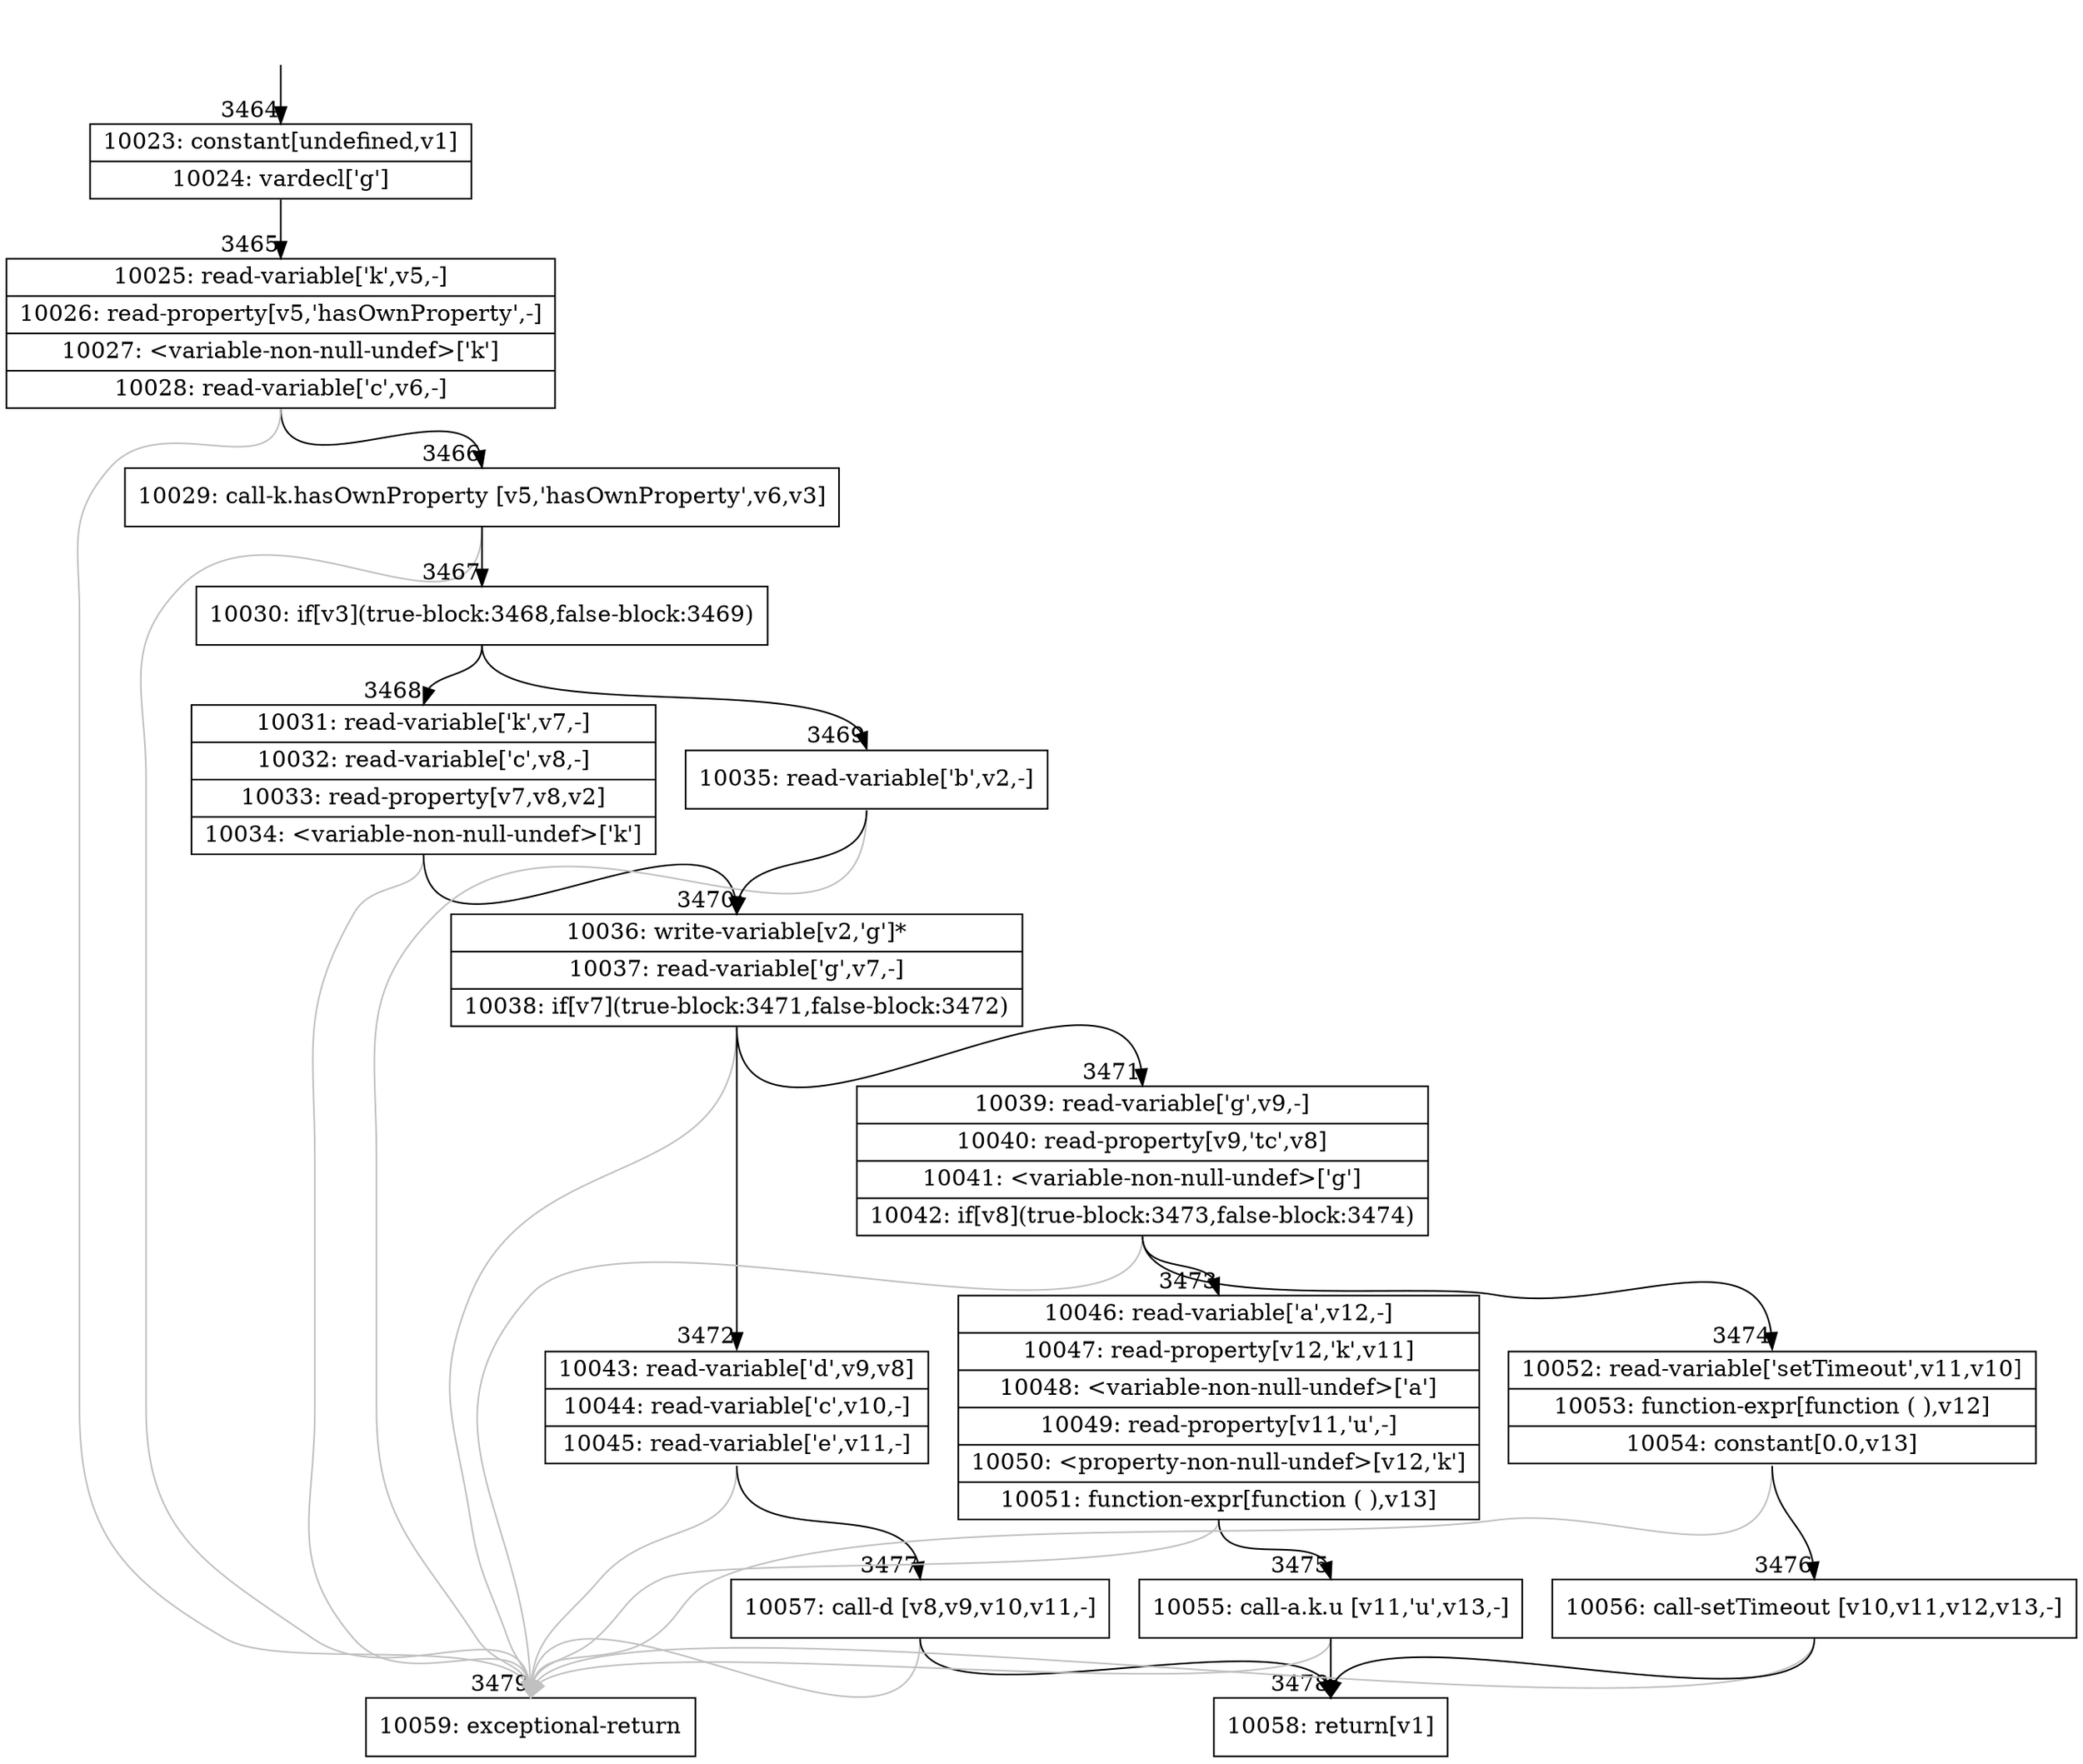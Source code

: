 digraph {
rankdir="TD"
BB_entry284[shape=none,label=""];
BB_entry284 -> BB3464 [tailport=s, headport=n, headlabel="    3464"]
BB3464 [shape=record label="{10023: constant[undefined,v1]|10024: vardecl['g']}" ] 
BB3464 -> BB3465 [tailport=s, headport=n, headlabel="      3465"]
BB3465 [shape=record label="{10025: read-variable['k',v5,-]|10026: read-property[v5,'hasOwnProperty',-]|10027: \<variable-non-null-undef\>['k']|10028: read-variable['c',v6,-]}" ] 
BB3465 -> BB3466 [tailport=s, headport=n, headlabel="      3466"]
BB3465 -> BB3479 [tailport=s, headport=n, color=gray, headlabel="      3479"]
BB3466 [shape=record label="{10029: call-k.hasOwnProperty [v5,'hasOwnProperty',v6,v3]}" ] 
BB3466 -> BB3467 [tailport=s, headport=n, headlabel="      3467"]
BB3466 -> BB3479 [tailport=s, headport=n, color=gray]
BB3467 [shape=record label="{10030: if[v3](true-block:3468,false-block:3469)}" ] 
BB3467 -> BB3468 [tailport=s, headport=n, headlabel="      3468"]
BB3467 -> BB3469 [tailport=s, headport=n, headlabel="      3469"]
BB3468 [shape=record label="{10031: read-variable['k',v7,-]|10032: read-variable['c',v8,-]|10033: read-property[v7,v8,v2]|10034: \<variable-non-null-undef\>['k']}" ] 
BB3468 -> BB3470 [tailport=s, headport=n, headlabel="      3470"]
BB3468 -> BB3479 [tailport=s, headport=n, color=gray]
BB3469 [shape=record label="{10035: read-variable['b',v2,-]}" ] 
BB3469 -> BB3470 [tailport=s, headport=n]
BB3469 -> BB3479 [tailport=s, headport=n, color=gray]
BB3470 [shape=record label="{10036: write-variable[v2,'g']*|10037: read-variable['g',v7,-]|10038: if[v7](true-block:3471,false-block:3472)}" ] 
BB3470 -> BB3471 [tailport=s, headport=n, headlabel="      3471"]
BB3470 -> BB3472 [tailport=s, headport=n, headlabel="      3472"]
BB3470 -> BB3479 [tailport=s, headport=n, color=gray]
BB3471 [shape=record label="{10039: read-variable['g',v9,-]|10040: read-property[v9,'tc',v8]|10041: \<variable-non-null-undef\>['g']|10042: if[v8](true-block:3473,false-block:3474)}" ] 
BB3471 -> BB3473 [tailport=s, headport=n, headlabel="      3473"]
BB3471 -> BB3474 [tailport=s, headport=n, headlabel="      3474"]
BB3471 -> BB3479 [tailport=s, headport=n, color=gray]
BB3472 [shape=record label="{10043: read-variable['d',v9,v8]|10044: read-variable['c',v10,-]|10045: read-variable['e',v11,-]}" ] 
BB3472 -> BB3477 [tailport=s, headport=n, headlabel="      3477"]
BB3472 -> BB3479 [tailport=s, headport=n, color=gray]
BB3473 [shape=record label="{10046: read-variable['a',v12,-]|10047: read-property[v12,'k',v11]|10048: \<variable-non-null-undef\>['a']|10049: read-property[v11,'u',-]|10050: \<property-non-null-undef\>[v12,'k']|10051: function-expr[function ( ),v13]}" ] 
BB3473 -> BB3475 [tailport=s, headport=n, headlabel="      3475"]
BB3473 -> BB3479 [tailport=s, headport=n, color=gray]
BB3474 [shape=record label="{10052: read-variable['setTimeout',v11,v10]|10053: function-expr[function ( ),v12]|10054: constant[0.0,v13]}" ] 
BB3474 -> BB3476 [tailport=s, headport=n, headlabel="      3476"]
BB3474 -> BB3479 [tailport=s, headport=n, color=gray]
BB3475 [shape=record label="{10055: call-a.k.u [v11,'u',v13,-]}" ] 
BB3475 -> BB3478 [tailport=s, headport=n, headlabel="      3478"]
BB3475 -> BB3479 [tailport=s, headport=n, color=gray]
BB3476 [shape=record label="{10056: call-setTimeout [v10,v11,v12,v13,-]}" ] 
BB3476 -> BB3478 [tailport=s, headport=n]
BB3476 -> BB3479 [tailport=s, headport=n, color=gray]
BB3477 [shape=record label="{10057: call-d [v8,v9,v10,v11,-]}" ] 
BB3477 -> BB3478 [tailport=s, headport=n]
BB3477 -> BB3479 [tailport=s, headport=n, color=gray]
BB3478 [shape=record label="{10058: return[v1]}" ] 
BB3479 [shape=record label="{10059: exceptional-return}" ] 
}
